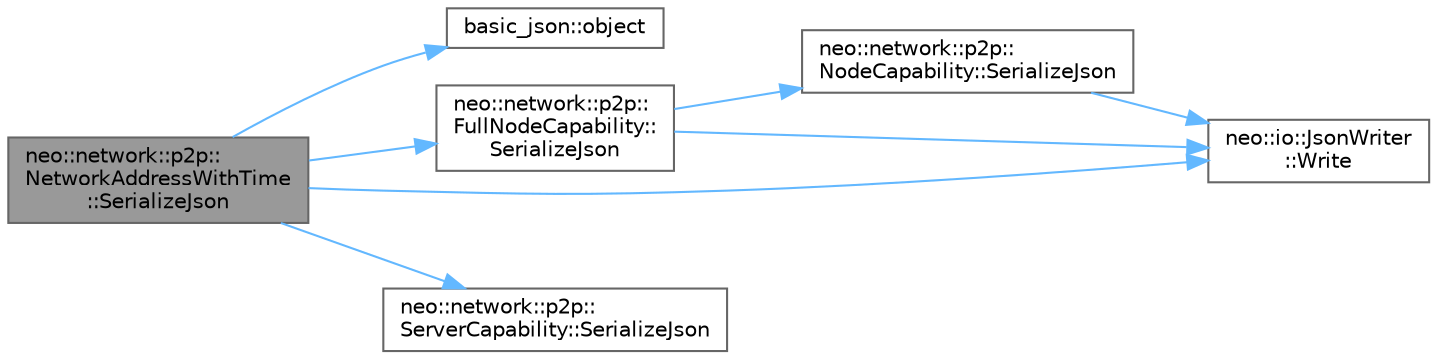 digraph "neo::network::p2p::NetworkAddressWithTime::SerializeJson"
{
 // LATEX_PDF_SIZE
  bgcolor="transparent";
  edge [fontname=Helvetica,fontsize=10,labelfontname=Helvetica,labelfontsize=10];
  node [fontname=Helvetica,fontsize=10,shape=box,height=0.2,width=0.4];
  rankdir="LR";
  Node1 [id="Node000001",label="neo::network::p2p::\lNetworkAddressWithTime\l::SerializeJson",height=0.2,width=0.4,color="gray40", fillcolor="grey60", style="filled", fontcolor="black",tooltip="Serializes the NetworkAddressWithTime to a JSON writer."];
  Node1 -> Node2 [id="edge8_Node000001_Node000002",color="steelblue1",style="solid",tooltip=" "];
  Node2 [id="Node000002",label="basic_json::object",height=0.2,width=0.4,color="grey40", fillcolor="white", style="filled",URL="$classbasic__json.html#a50a0e8dacc0f4aa12162da666595e6fd",tooltip="explicitly create an object from an initializer list"];
  Node1 -> Node3 [id="edge9_Node000001_Node000003",color="steelblue1",style="solid",tooltip=" "];
  Node3 [id="Node000003",label="neo::network::p2p::\lFullNodeCapability::\lSerializeJson",height=0.2,width=0.4,color="grey40", fillcolor="white", style="filled",URL="$classneo_1_1network_1_1p2p_1_1_full_node_capability.html#a694448b5c0893862b6a0ef1c2ba170eb",tooltip="Serializes the FullNodeCapability to a JSON writer."];
  Node3 -> Node4 [id="edge10_Node000003_Node000004",color="steelblue1",style="solid",tooltip=" "];
  Node4 [id="Node000004",label="neo::network::p2p::\lNodeCapability::SerializeJson",height=0.2,width=0.4,color="grey40", fillcolor="white", style="filled",URL="$classneo_1_1network_1_1p2p_1_1_node_capability.html#a964243bfe3381c05a281bb2b30dfc3a8",tooltip="Serializes the NodeCapability to a JSON writer."];
  Node4 -> Node5 [id="edge11_Node000004_Node000005",color="steelblue1",style="solid",tooltip=" "];
  Node5 [id="Node000005",label="neo::io::JsonWriter\l::Write",height=0.2,width=0.4,color="grey40", fillcolor="white", style="filled",URL="$classneo_1_1io_1_1_json_writer.html#a2b08922bfa2b4e19d0c035cf0079068f",tooltip="Writes a boolean value to the JSON."];
  Node3 -> Node5 [id="edge12_Node000003_Node000005",color="steelblue1",style="solid",tooltip=" "];
  Node1 -> Node6 [id="edge13_Node000001_Node000006",color="steelblue1",style="solid",tooltip=" "];
  Node6 [id="Node000006",label="neo::network::p2p::\lServerCapability::SerializeJson",height=0.2,width=0.4,color="grey40", fillcolor="white", style="filled",URL="$classneo_1_1network_1_1p2p_1_1_server_capability.html#a807e1eef8ce0acb53cf40ab9770b99dc",tooltip="Serializes the ServerCapability to a JSON writer."];
  Node1 -> Node5 [id="edge14_Node000001_Node000005",color="steelblue1",style="solid",tooltip=" "];
}
